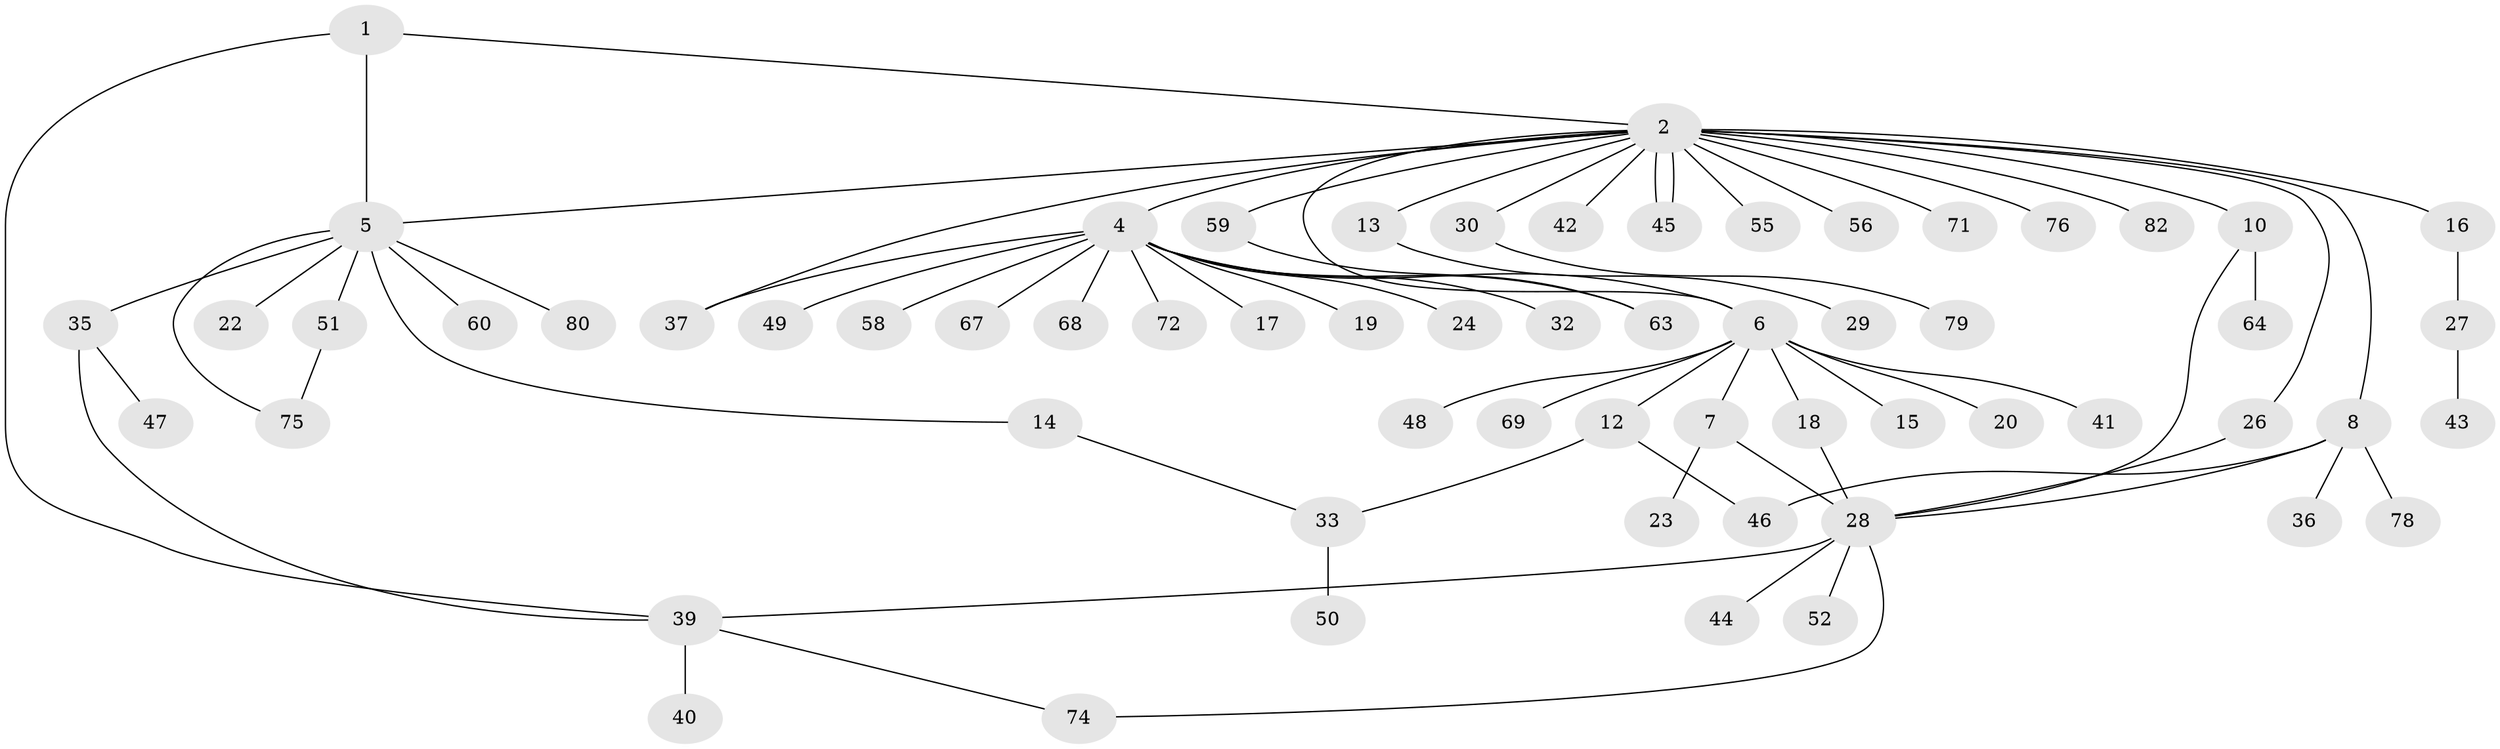 // original degree distribution, {4: 0.06097560975609756, 18: 0.012195121951219513, 14: 0.012195121951219513, 9: 0.012195121951219513, 7: 0.012195121951219513, 3: 0.0975609756097561, 5: 0.012195121951219513, 1: 0.5487804878048781, 2: 0.2073170731707317, 10: 0.012195121951219513, 6: 0.012195121951219513}
// Generated by graph-tools (version 1.1) at 2025/11/02/27/25 16:11:09]
// undirected, 63 vertices, 77 edges
graph export_dot {
graph [start="1"]
  node [color=gray90,style=filled];
  1 [super="+31"];
  2 [super="+3"];
  4 [super="+11"];
  5 [super="+61"];
  6 [super="+9"];
  7;
  8 [super="+25"];
  10 [super="+38"];
  12;
  13;
  14 [super="+21"];
  15;
  16;
  17;
  18;
  19;
  20;
  22;
  23 [super="+57"];
  24;
  26;
  27 [super="+34"];
  28 [super="+62"];
  29;
  30 [super="+65"];
  32;
  33 [super="+66"];
  35 [super="+73"];
  36;
  37;
  39 [super="+53"];
  40;
  41;
  42;
  43;
  44;
  45;
  46;
  47;
  48;
  49 [super="+54"];
  50;
  51 [super="+70"];
  52;
  55;
  56;
  58;
  59 [super="+77"];
  60;
  63;
  64;
  67 [super="+81"];
  68;
  69;
  71;
  72;
  74;
  75;
  76;
  78;
  79;
  80;
  82;
  1 -- 2;
  1 -- 5;
  1 -- 39;
  2 -- 5;
  2 -- 8;
  2 -- 10;
  2 -- 16;
  2 -- 30;
  2 -- 37;
  2 -- 42;
  2 -- 45;
  2 -- 45;
  2 -- 55;
  2 -- 56;
  2 -- 59;
  2 -- 71;
  2 -- 76;
  2 -- 82;
  2 -- 26;
  2 -- 4;
  2 -- 13;
  2 -- 6;
  4 -- 6;
  4 -- 17;
  4 -- 19;
  4 -- 24;
  4 -- 32;
  4 -- 37;
  4 -- 49;
  4 -- 58;
  4 -- 63;
  4 -- 67;
  4 -- 68;
  4 -- 72;
  5 -- 14;
  5 -- 22;
  5 -- 35;
  5 -- 51;
  5 -- 60;
  5 -- 80;
  5 -- 75;
  6 -- 7;
  6 -- 12;
  6 -- 15;
  6 -- 18;
  6 -- 48;
  6 -- 20;
  6 -- 69;
  6 -- 41;
  7 -- 23;
  7 -- 28;
  8 -- 36;
  8 -- 46;
  8 -- 28;
  8 -- 78;
  10 -- 28;
  10 -- 64;
  12 -- 33;
  12 -- 46;
  13 -- 29;
  14 -- 33;
  16 -- 27;
  18 -- 28;
  26 -- 28;
  27 -- 43;
  28 -- 39;
  28 -- 44;
  28 -- 52;
  28 -- 74;
  30 -- 79;
  33 -- 50;
  35 -- 39;
  35 -- 47;
  39 -- 40;
  39 -- 74;
  51 -- 75;
  59 -- 63;
}
